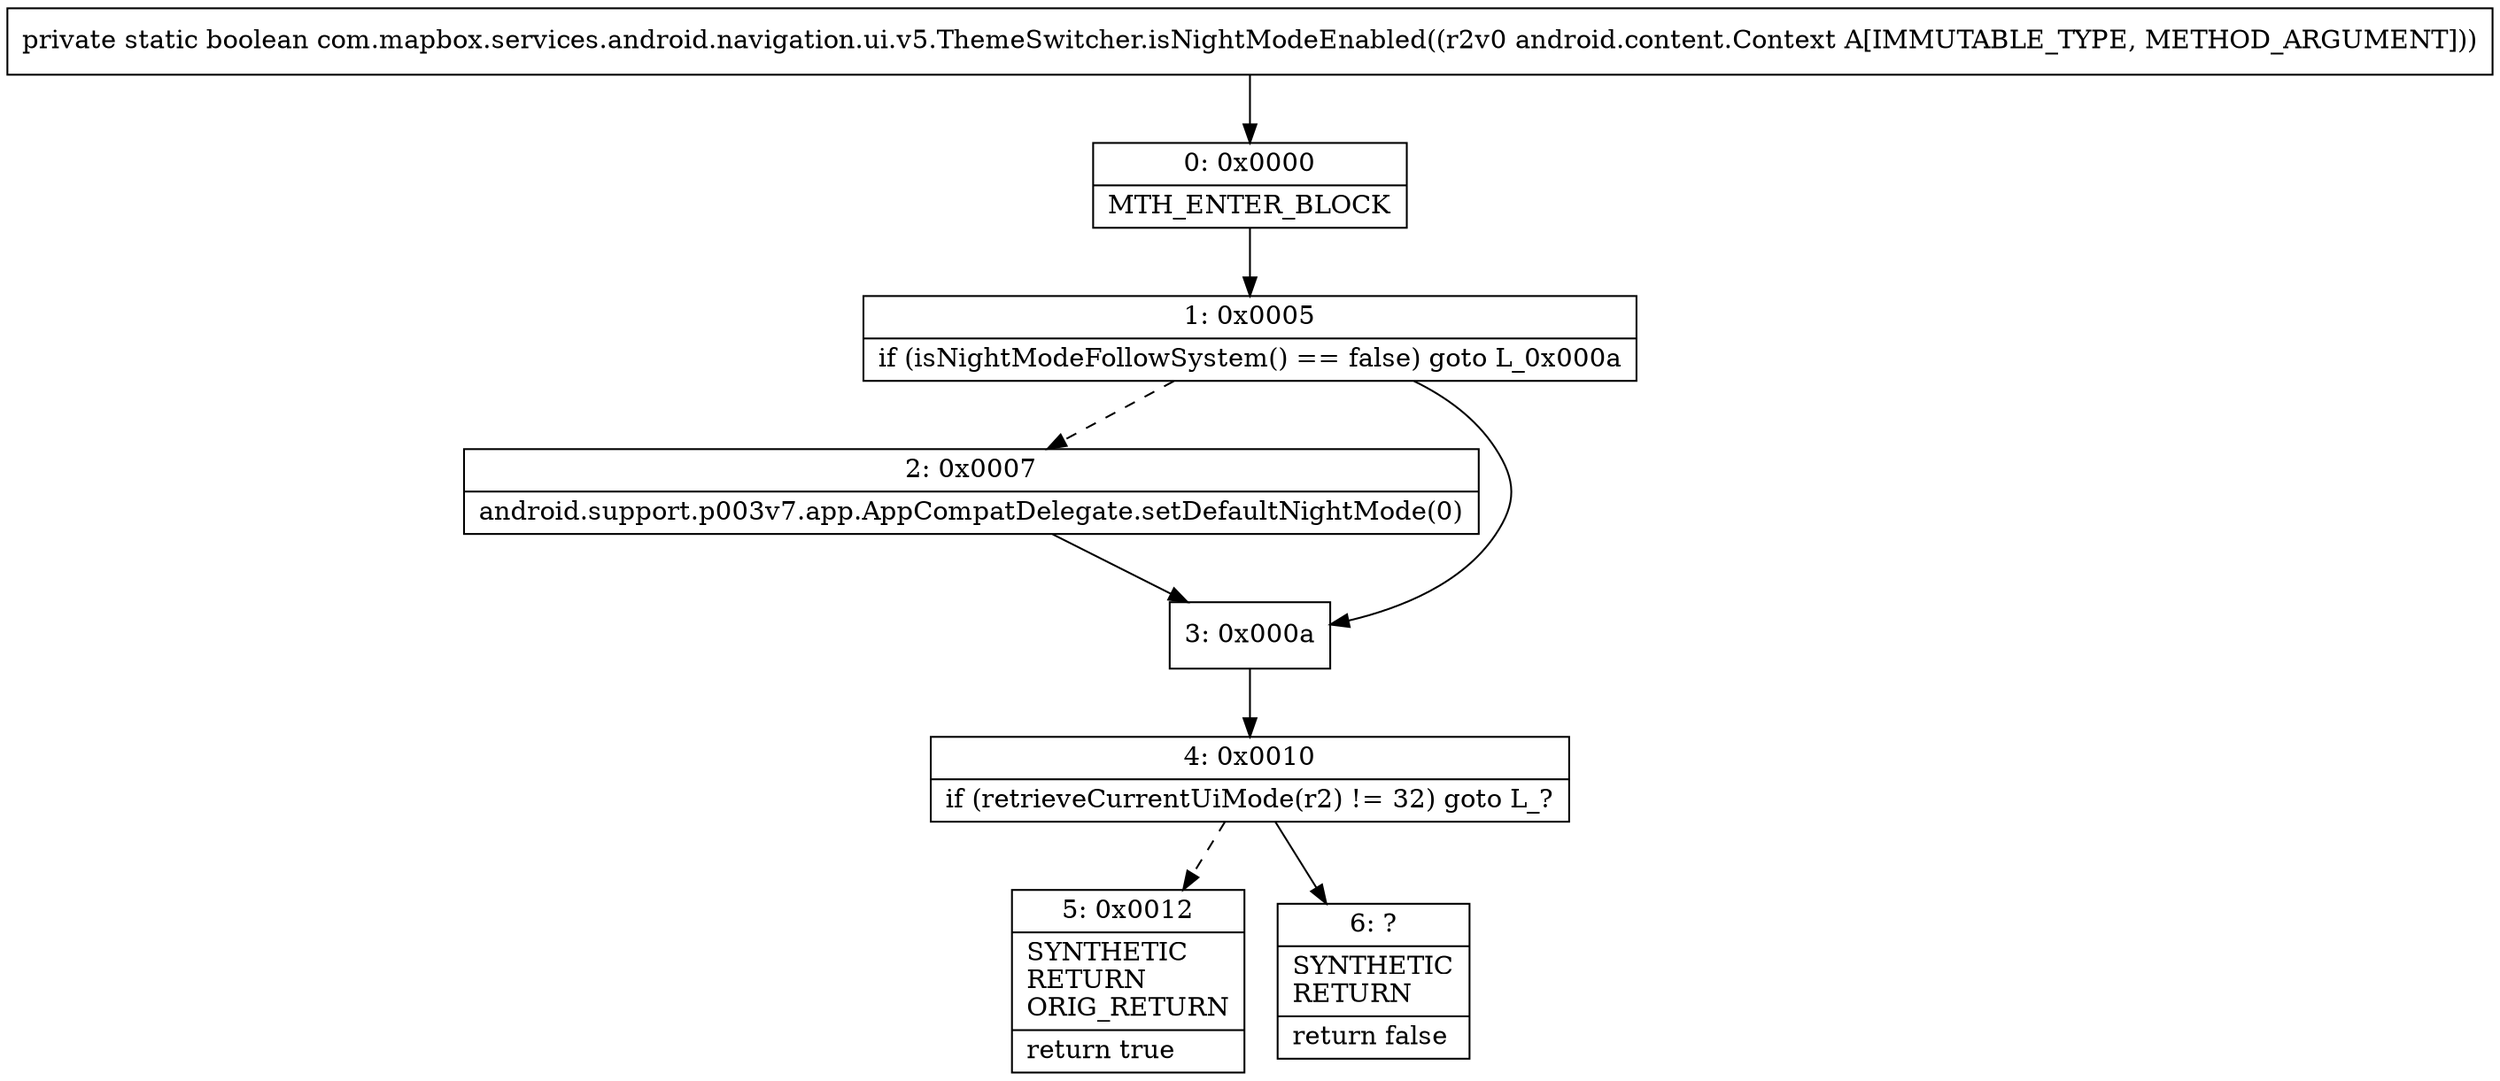 digraph "CFG forcom.mapbox.services.android.navigation.ui.v5.ThemeSwitcher.isNightModeEnabled(Landroid\/content\/Context;)Z" {
Node_0 [shape=record,label="{0\:\ 0x0000|MTH_ENTER_BLOCK\l}"];
Node_1 [shape=record,label="{1\:\ 0x0005|if (isNightModeFollowSystem() == false) goto L_0x000a\l}"];
Node_2 [shape=record,label="{2\:\ 0x0007|android.support.p003v7.app.AppCompatDelegate.setDefaultNightMode(0)\l}"];
Node_3 [shape=record,label="{3\:\ 0x000a}"];
Node_4 [shape=record,label="{4\:\ 0x0010|if (retrieveCurrentUiMode(r2) != 32) goto L_?\l}"];
Node_5 [shape=record,label="{5\:\ 0x0012|SYNTHETIC\lRETURN\lORIG_RETURN\l|return true\l}"];
Node_6 [shape=record,label="{6\:\ ?|SYNTHETIC\lRETURN\l|return false\l}"];
MethodNode[shape=record,label="{private static boolean com.mapbox.services.android.navigation.ui.v5.ThemeSwitcher.isNightModeEnabled((r2v0 android.content.Context A[IMMUTABLE_TYPE, METHOD_ARGUMENT])) }"];
MethodNode -> Node_0;
Node_0 -> Node_1;
Node_1 -> Node_2[style=dashed];
Node_1 -> Node_3;
Node_2 -> Node_3;
Node_3 -> Node_4;
Node_4 -> Node_5[style=dashed];
Node_4 -> Node_6;
}

